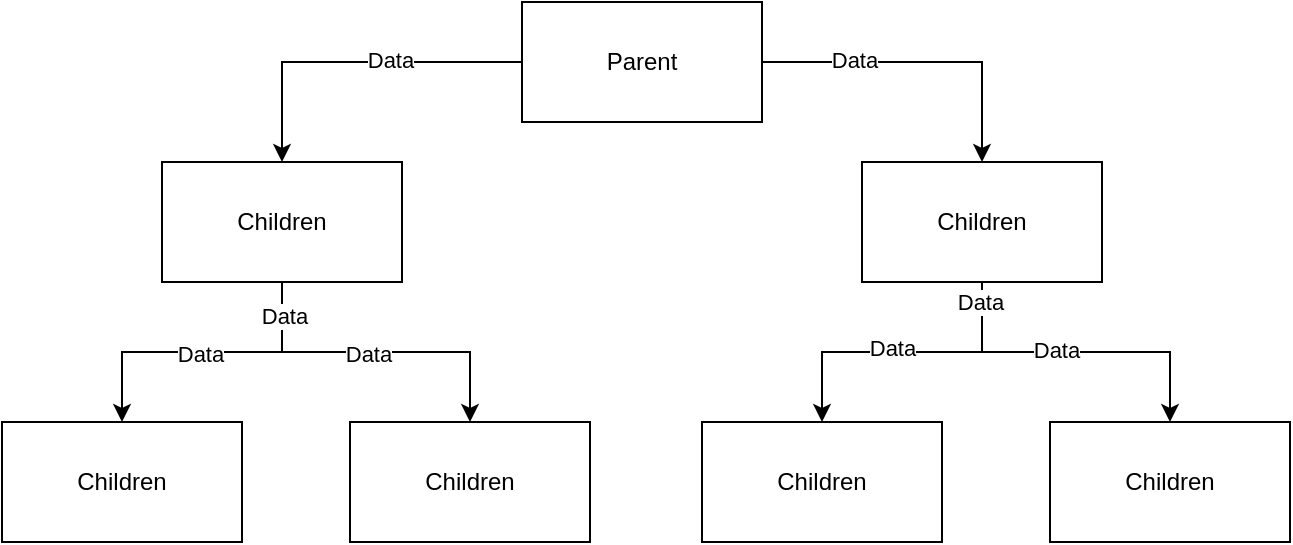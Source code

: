 <mxfile version="20.0.4" type="github">
  <diagram id="0Z73pY4IB6rDH_3XxNzB" name="Page-1">
    <mxGraphModel dx="496" dy="281" grid="1" gridSize="10" guides="1" tooltips="1" connect="1" arrows="1" fold="1" page="1" pageScale="1" pageWidth="827" pageHeight="1169" math="0" shadow="0">
      <root>
        <mxCell id="0" />
        <mxCell id="1" parent="0" />
        <mxCell id="GcdY2UCKhB0W2esVHv_a-9" style="edgeStyle=orthogonalEdgeStyle;rounded=0;orthogonalLoop=1;jettySize=auto;html=1;exitX=0;exitY=0.5;exitDx=0;exitDy=0;entryX=0.5;entryY=0;entryDx=0;entryDy=0;" edge="1" parent="1" source="GcdY2UCKhB0W2esVHv_a-1" target="GcdY2UCKhB0W2esVHv_a-3">
          <mxGeometry relative="1" as="geometry" />
        </mxCell>
        <mxCell id="GcdY2UCKhB0W2esVHv_a-21" value="Data" style="edgeLabel;html=1;align=center;verticalAlign=middle;resizable=0;points=[];" vertex="1" connectable="0" parent="GcdY2UCKhB0W2esVHv_a-9">
          <mxGeometry x="-0.223" y="-1" relative="1" as="geometry">
            <mxPoint as="offset" />
          </mxGeometry>
        </mxCell>
        <mxCell id="GcdY2UCKhB0W2esVHv_a-1" value="Parent" style="rounded=0;whiteSpace=wrap;html=1;" vertex="1" parent="1">
          <mxGeometry x="350" y="120" width="120" height="60" as="geometry" />
        </mxCell>
        <mxCell id="GcdY2UCKhB0W2esVHv_a-11" style="edgeStyle=orthogonalEdgeStyle;rounded=0;orthogonalLoop=1;jettySize=auto;html=1;" edge="1" parent="1" source="GcdY2UCKhB0W2esVHv_a-3" target="GcdY2UCKhB0W2esVHv_a-6">
          <mxGeometry relative="1" as="geometry" />
        </mxCell>
        <mxCell id="GcdY2UCKhB0W2esVHv_a-13" style="edgeStyle=orthogonalEdgeStyle;rounded=0;orthogonalLoop=1;jettySize=auto;html=1;exitX=0.5;exitY=1;exitDx=0;exitDy=0;" edge="1" parent="1" source="GcdY2UCKhB0W2esVHv_a-3" target="GcdY2UCKhB0W2esVHv_a-5">
          <mxGeometry relative="1" as="geometry" />
        </mxCell>
        <mxCell id="GcdY2UCKhB0W2esVHv_a-22" value="Data" style="edgeLabel;html=1;align=center;verticalAlign=middle;resizable=0;points=[];" vertex="1" connectable="0" parent="GcdY2UCKhB0W2esVHv_a-13">
          <mxGeometry x="-0.887" y="1" relative="1" as="geometry">
            <mxPoint y="7" as="offset" />
          </mxGeometry>
        </mxCell>
        <mxCell id="GcdY2UCKhB0W2esVHv_a-23" value="Data" style="edgeLabel;html=1;align=center;verticalAlign=middle;resizable=0;points=[];" vertex="1" connectable="0" parent="GcdY2UCKhB0W2esVHv_a-13">
          <mxGeometry x="-0.887" y="1" relative="1" as="geometry">
            <mxPoint x="42" y="26" as="offset" />
          </mxGeometry>
        </mxCell>
        <mxCell id="GcdY2UCKhB0W2esVHv_a-24" value="Data" style="edgeLabel;html=1;align=center;verticalAlign=middle;resizable=0;points=[];" vertex="1" connectable="0" parent="GcdY2UCKhB0W2esVHv_a-13">
          <mxGeometry x="-0.887" y="1" relative="1" as="geometry">
            <mxPoint x="-42" y="26" as="offset" />
          </mxGeometry>
        </mxCell>
        <mxCell id="GcdY2UCKhB0W2esVHv_a-3" value="Children" style="rounded=0;whiteSpace=wrap;html=1;" vertex="1" parent="1">
          <mxGeometry x="170" y="200" width="120" height="60" as="geometry" />
        </mxCell>
        <mxCell id="GcdY2UCKhB0W2esVHv_a-5" value="Children" style="rounded=0;whiteSpace=wrap;html=1;" vertex="1" parent="1">
          <mxGeometry x="264" y="330" width="120" height="60" as="geometry" />
        </mxCell>
        <mxCell id="GcdY2UCKhB0W2esVHv_a-6" value="Children" style="rounded=0;whiteSpace=wrap;html=1;" vertex="1" parent="1">
          <mxGeometry x="90" y="330" width="120" height="60" as="geometry" />
        </mxCell>
        <mxCell id="GcdY2UCKhB0W2esVHv_a-15" value="Children" style="rounded=0;whiteSpace=wrap;html=1;" vertex="1" parent="1">
          <mxGeometry x="520" y="200" width="120" height="60" as="geometry" />
        </mxCell>
        <mxCell id="GcdY2UCKhB0W2esVHv_a-16" style="edgeStyle=orthogonalEdgeStyle;rounded=0;orthogonalLoop=1;jettySize=auto;html=1;exitX=1;exitY=0.5;exitDx=0;exitDy=0;entryX=0.5;entryY=0;entryDx=0;entryDy=0;" edge="1" target="GcdY2UCKhB0W2esVHv_a-15" parent="1" source="GcdY2UCKhB0W2esVHv_a-1">
          <mxGeometry relative="1" as="geometry">
            <mxPoint x="700" y="150" as="sourcePoint" />
          </mxGeometry>
        </mxCell>
        <mxCell id="GcdY2UCKhB0W2esVHv_a-26" value="Data" style="edgeLabel;html=1;align=center;verticalAlign=middle;resizable=0;points=[];" vertex="1" connectable="0" parent="GcdY2UCKhB0W2esVHv_a-16">
          <mxGeometry x="-0.432" y="1" relative="1" as="geometry">
            <mxPoint as="offset" />
          </mxGeometry>
        </mxCell>
        <mxCell id="GcdY2UCKhB0W2esVHv_a-17" style="edgeStyle=orthogonalEdgeStyle;rounded=0;orthogonalLoop=1;jettySize=auto;html=1;exitX=0.5;exitY=1;exitDx=0;exitDy=0;" edge="1" source="GcdY2UCKhB0W2esVHv_a-15" target="GcdY2UCKhB0W2esVHv_a-20" parent="1">
          <mxGeometry relative="1" as="geometry" />
        </mxCell>
        <mxCell id="GcdY2UCKhB0W2esVHv_a-28" value="Data" style="edgeLabel;html=1;align=center;verticalAlign=middle;resizable=0;points=[];" vertex="1" connectable="0" parent="GcdY2UCKhB0W2esVHv_a-17">
          <mxGeometry x="-0.127" y="1" relative="1" as="geometry">
            <mxPoint as="offset" />
          </mxGeometry>
        </mxCell>
        <mxCell id="GcdY2UCKhB0W2esVHv_a-18" style="edgeStyle=orthogonalEdgeStyle;rounded=0;orthogonalLoop=1;jettySize=auto;html=1;" edge="1" source="GcdY2UCKhB0W2esVHv_a-15" target="GcdY2UCKhB0W2esVHv_a-19" parent="1">
          <mxGeometry relative="1" as="geometry" />
        </mxCell>
        <mxCell id="GcdY2UCKhB0W2esVHv_a-27" value="Data" style="edgeLabel;html=1;align=center;verticalAlign=middle;resizable=0;points=[];" vertex="1" connectable="0" parent="GcdY2UCKhB0W2esVHv_a-18">
          <mxGeometry x="0.076" y="-2" relative="1" as="geometry">
            <mxPoint as="offset" />
          </mxGeometry>
        </mxCell>
        <mxCell id="GcdY2UCKhB0W2esVHv_a-29" value="Data" style="edgeLabel;html=1;align=center;verticalAlign=middle;resizable=0;points=[];" vertex="1" connectable="0" parent="GcdY2UCKhB0W2esVHv_a-18">
          <mxGeometry x="-0.876" y="-1" relative="1" as="geometry">
            <mxPoint as="offset" />
          </mxGeometry>
        </mxCell>
        <mxCell id="GcdY2UCKhB0W2esVHv_a-19" value="Children" style="rounded=0;whiteSpace=wrap;html=1;" vertex="1" parent="1">
          <mxGeometry x="440" y="330" width="120" height="60" as="geometry" />
        </mxCell>
        <mxCell id="GcdY2UCKhB0W2esVHv_a-20" value="Children" style="rounded=0;whiteSpace=wrap;html=1;" vertex="1" parent="1">
          <mxGeometry x="614" y="330" width="120" height="60" as="geometry" />
        </mxCell>
      </root>
    </mxGraphModel>
  </diagram>
</mxfile>
